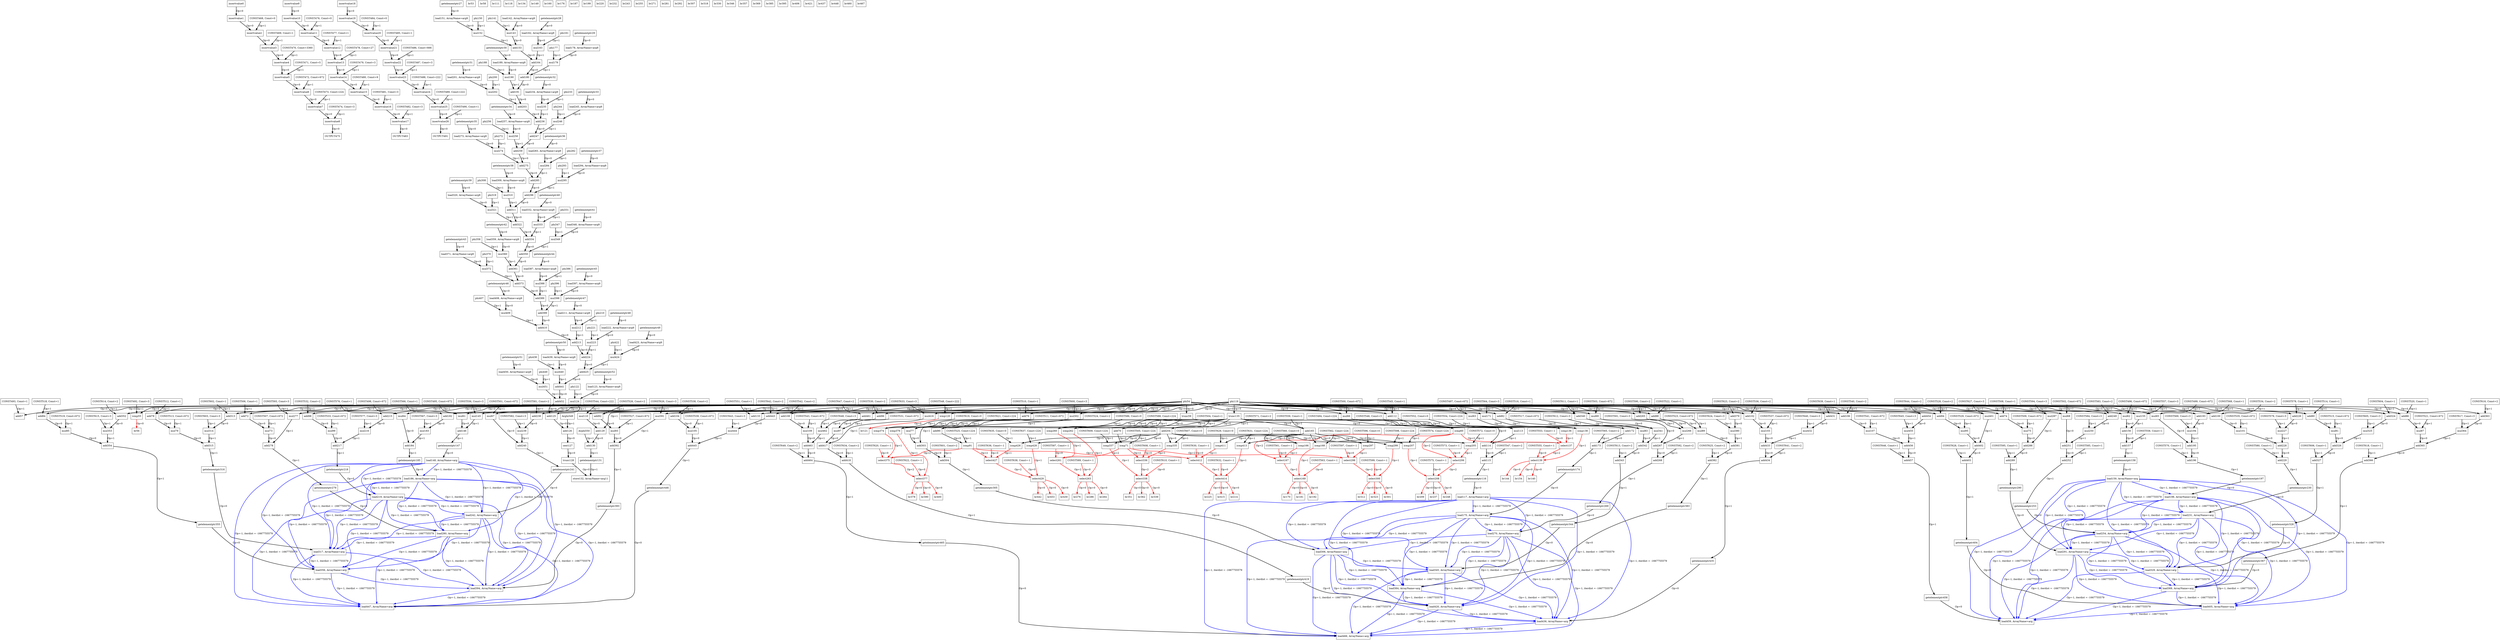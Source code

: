 Digraph G {
insertvalue0[label = "insertvalue0", shape = box, color = black];
insertvalue1[label = "insertvalue1", shape = box, color = black];
insertvalue2[label = "insertvalue2", shape = box, color = black];
insertvalue3[label = "insertvalue3", shape = box, color = black];
insertvalue4[label = "insertvalue4", shape = box, color = black];
insertvalue5[label = "insertvalue5", shape = box, color = black];
insertvalue6[label = "insertvalue6", shape = box, color = black];
insertvalue7[label = "insertvalue7", shape = box, color = black];
insertvalue8[label = "insertvalue8", shape = box, color = black];
insertvalue9[label = "insertvalue9", shape = box, color = black];
insertvalue10[label = "insertvalue10", shape = box, color = black];
insertvalue11[label = "insertvalue11", shape = box, color = black];
insertvalue12[label = "insertvalue12", shape = box, color = black];
insertvalue13[label = "insertvalue13", shape = box, color = black];
insertvalue14[label = "insertvalue14", shape = box, color = black];
insertvalue15[label = "insertvalue15", shape = box, color = black];
insertvalue16[label = "insertvalue16", shape = box, color = black];
insertvalue17[label = "insertvalue17", shape = box, color = black];
insertvalue18[label = "insertvalue18", shape = box, color = black];
insertvalue19[label = "insertvalue19", shape = box, color = black];
insertvalue20[label = "insertvalue20", shape = box, color = black];
insertvalue21[label = "insertvalue21", shape = box, color = black];
insertvalue22[label = "insertvalue22", shape = box, color = black];
insertvalue23[label = "insertvalue23", shape = box, color = black];
insertvalue24[label = "insertvalue24", shape = box, color = black];
insertvalue25[label = "insertvalue25", shape = box, color = black];
insertvalue26[label = "insertvalue26", shape = box, color = black];
getelementptr27[label = "getelementptr27", shape = box, color = black];
getelementptr28[label = "getelementptr28", shape = box, color = black];
getelementptr29[label = "getelementptr29", shape = box, color = black];
getelementptr30[label = "getelementptr30", shape = box, color = black];
getelementptr31[label = "getelementptr31", shape = box, color = black];
getelementptr32[label = "getelementptr32", shape = box, color = black];
getelementptr33[label = "getelementptr33", shape = box, color = black];
getelementptr34[label = "getelementptr34", shape = box, color = black];
getelementptr35[label = "getelementptr35", shape = box, color = black];
getelementptr36[label = "getelementptr36", shape = box, color = black];
getelementptr37[label = "getelementptr37", shape = box, color = black];
getelementptr38[label = "getelementptr38", shape = box, color = black];
getelementptr39[label = "getelementptr39", shape = box, color = black];
getelementptr40[label = "getelementptr40", shape = box, color = black];
getelementptr41[label = "getelementptr41", shape = box, color = black];
getelementptr42[label = "getelementptr42", shape = box, color = black];
getelementptr43[label = "getelementptr43", shape = box, color = black];
getelementptr44[label = "getelementptr44", shape = box, color = black];
getelementptr45[label = "getelementptr45", shape = box, color = black];
getelementptr46[label = "getelementptr46", shape = box, color = black];
getelementptr47[label = "getelementptr47", shape = box, color = black];
getelementptr48[label = "getelementptr48", shape = box, color = black];
getelementptr49[label = "getelementptr49", shape = box, color = black];
getelementptr50[label = "getelementptr50", shape = box, color = black];
getelementptr51[label = "getelementptr51", shape = box, color = black];
getelementptr52[label = "getelementptr52", shape = box, color = black];
br53[label = "br53", shape = box, color = black];
phi54[label = "phi54", shape = box, color = black];
icmp55[label = "icmp55", shape = box, color = black];
br56[label = "br56", shape = box, color = black];
add57[label = "add57", shape = box, color = black];
br58[label = "br58", shape = box, color = black];
trunc59[label = "trunc59", shape = box, color = black];
icmp60[label = "icmp60", shape = box, color = black];
mul61[label = "mul61", shape = box, color = black];
mul62[label = "mul62", shape = box, color = black];
mul63[label = "mul63", shape = box, color = black];
mul64[label = "mul64", shape = box, color = black];
mul65[label = "mul65", shape = box, color = black];
mul66[label = "mul66", shape = box, color = black];
mul67[label = "mul67", shape = box, color = black];
mul68[label = "mul68", shape = box, color = black];
mul69[label = "mul69", shape = box, color = black];
add70[label = "add70", shape = box, color = black];
icmp71[label = "icmp71", shape = box, color = black];
add72[label = "add72", shape = box, color = black];
mul73[label = "mul73", shape = box, color = black];
add74[label = "add74", shape = box, color = black];
mul75[label = "mul75", shape = box, color = black];
add76[label = "add76", shape = box, color = black];
mul77[label = "mul77", shape = box, color = black];
add78[label = "add78", shape = box, color = black];
mul79[label = "mul79", shape = box, color = black];
add80[label = "add80", shape = box, color = black];
mul81[label = "mul81", shape = box, color = black];
add82[label = "add82", shape = box, color = black];
mul83[label = "mul83", shape = box, color = black];
add84[label = "add84", shape = box, color = black];
mul85[label = "mul85", shape = box, color = black];
add86[label = "add86", shape = box, color = black];
mul87[label = "mul87", shape = box, color = black];
add88[label = "add88", shape = box, color = black];
mul89[label = "mul89", shape = box, color = black];
add90[label = "add90", shape = box, color = black];
icmp91[label = "icmp91", shape = box, color = black];
add92[label = "add92", shape = box, color = black];
mul93[label = "mul93", shape = box, color = black];
add94[label = "add94", shape = box, color = black];
mul95[label = "mul95", shape = box, color = black];
add96[label = "add96", shape = box, color = black];
mul97[label = "mul97", shape = box, color = black];
add98[label = "add98", shape = box, color = black];
mul99[label = "mul99", shape = box, color = black];
add100[label = "add100", shape = box, color = black];
mul101[label = "mul101", shape = box, color = black];
add102[label = "add102", shape = box, color = black];
mul103[label = "mul103", shape = box, color = black];
add104[label = "add104", shape = box, color = black];
mul105[label = "mul105", shape = box, color = black];
add106[label = "add106", shape = box, color = black];
mul107[label = "mul107", shape = box, color = black];
add108[label = "add108", shape = box, color = black];
mul109[label = "mul109", shape = box, color = black];
mul110[label = "mul110", shape = box, color = black];
br111[label = "br111", shape = box, color = black];
add112[label = "add112", shape = box, color = black];
mul113[label = "mul113", shape = box, color = black];
add114[label = "add114", shape = box, color = black];
add115[label = "add115", shape = box, color = black];
getelementptr116[label = "getelementptr116", shape = box, color = black];
load117[label = "load117, ArrayName=arg", shape = box, color = black];
br118[label = "br118", shape = box, color = black];
phi119[label = "phi119", shape = box, color = black];
icmp120[label = "icmp120", shape = box, color = black];
br121[label = "br121", shape = box, color = black];
phi122[label = "phi122", shape = box, color = black];
load123[label = "load123, ArrayName=arg9", shape = box, color = black];
mul124[label = "mul124", shape = box, color = black];
add125[label = "add125", shape = box, color = black];
add126[label = "add126", shape = box, color = black];
sext127[label = "sext127", shape = box, color = black];
trunc128[label = "trunc128", shape = box, color = black];
add129[label = "add129", shape = box, color = black];
add130[label = "add130", shape = box, color = black];
getelementptr131[label = "getelementptr131", shape = box, color = black];
store132[label = "store132, ArrayName=arg11", shape = box, color = black];
add133[label = "add133", shape = box, color = black];
br134[label = "br134", shape = box, color = black];
trunc135[label = "trunc135", shape = box, color = black];
icmp136[label = "icmp136", shape = box, color = black];
select137[label = "select137", shape = box, color = black];
icmp138[label = "icmp138", shape = box, color = black];
select139[label = "select139", shape = box, color = black];
br140[label = "br140", shape = box, color = black];
phi141[label = "phi141", shape = box, color = black];
load142[label = "load142, ArrayName=arg9", shape = box, color = black];
mul143[label = "mul143", shape = box, color = black];
br144[label = "br144", shape = box, color = black];
mul145[label = "mul145", shape = box, color = black];
add146[label = "add146", shape = box, color = black];
getelementptr147[label = "getelementptr147", shape = box, color = black];
load148[label = "load148, ArrayName=arg", shape = box, color = black];
br149[label = "br149", shape = box, color = black];
phi150[label = "phi150", shape = box, color = black];
load151[label = "load151, ArrayName=arg9", shape = box, color = black];
mul152[label = "mul152", shape = box, color = black];
add153[label = "add153", shape = box, color = black];
br154[label = "br154", shape = box, color = black];
mul155[label = "mul155", shape = box, color = black];
add156[label = "add156", shape = box, color = black];
add157[label = "add157", shape = box, color = black];
getelementptr158[label = "getelementptr158", shape = box, color = black];
load159[label = "load159, ArrayName=arg", shape = box, color = black];
br160[label = "br160", shape = box, color = black];
phi161[label = "phi161", shape = box, color = black];
load162[label = "load162, ArrayName=arg9", shape = box, color = black];
mul163[label = "mul163", shape = box, color = black];
add164[label = "add164", shape = box, color = black];
add165[label = "add165", shape = box, color = black];
icmp166[label = "icmp166", shape = box, color = black];
select167[label = "select167", shape = box, color = black];
icmp168[label = "icmp168", shape = box, color = black];
select169[label = "select169", shape = box, color = black];
br170[label = "br170", shape = box, color = black];
mul171[label = "mul171", shape = box, color = black];
add172[label = "add172", shape = box, color = black];
add173[label = "add173", shape = box, color = black];
getelementptr174[label = "getelementptr174", shape = box, color = black];
load175[label = "load175, ArrayName=arg", shape = box, color = black];
br176[label = "br176", shape = box, color = black];
phi177[label = "phi177", shape = box, color = black];
load178[label = "load178, ArrayName=arg9", shape = box, color = black];
mul179[label = "mul179", shape = box, color = black];
add180[label = "add180", shape = box, color = black];
br181[label = "br181", shape = box, color = black];
add182[label = "add182", shape = box, color = black];
mul183[label = "mul183", shape = box, color = black];
add184[label = "add184", shape = box, color = black];
getelementptr185[label = "getelementptr185", shape = box, color = black];
load186[label = "load186, ArrayName=arg", shape = box, color = black];
br187[label = "br187", shape = box, color = black];
phi188[label = "phi188", shape = box, color = black];
load189[label = "load189, ArrayName=arg9", shape = box, color = black];
mul190[label = "mul190", shape = box, color = black];
add191[label = "add191", shape = box, color = black];
br192[label = "br192", shape = box, color = black];
add193[label = "add193", shape = box, color = black];
mul194[label = "mul194", shape = box, color = black];
add195[label = "add195", shape = box, color = black];
add196[label = "add196", shape = box, color = black];
getelementptr197[label = "getelementptr197", shape = box, color = black];
load198[label = "load198, ArrayName=arg", shape = box, color = black];
br199[label = "br199", shape = box, color = black];
phi200[label = "phi200", shape = box, color = black];
load201[label = "load201, ArrayName=arg9", shape = box, color = black];
mul202[label = "mul202", shape = box, color = black];
add203[label = "add203", shape = box, color = black];
add204[label = "add204", shape = box, color = black];
icmp205[label = "icmp205", shape = box, color = black];
select206[label = "select206", shape = box, color = black];
icmp207[label = "icmp207", shape = box, color = black];
select208[label = "select208", shape = box, color = black];
br209[label = "br209", shape = box, color = black];
phi210[label = "phi210", shape = box, color = black];
load211[label = "load211, ArrayName=arg9", shape = box, color = black];
mul212[label = "mul212", shape = box, color = black];
add213[label = "add213", shape = box, color = black];
br214[label = "br214", shape = box, color = black];
add215[label = "add215", shape = box, color = black];
mul216[label = "mul216", shape = box, color = black];
add217[label = "add217", shape = box, color = black];
getelementptr218[label = "getelementptr218", shape = box, color = black];
load219[label = "load219, ArrayName=arg", shape = box, color = black];
br220[label = "br220", shape = box, color = black];
phi221[label = "phi221", shape = box, color = black];
load222[label = "load222, ArrayName=arg9", shape = box, color = black];
mul223[label = "mul223", shape = box, color = black];
add224[label = "add224", shape = box, color = black];
br225[label = "br225", shape = box, color = black];
add226[label = "add226", shape = box, color = black];
mul227[label = "mul227", shape = box, color = black];
add228[label = "add228", shape = box, color = black];
add229[label = "add229", shape = box, color = black];
getelementptr230[label = "getelementptr230", shape = box, color = black];
load231[label = "load231, ArrayName=arg", shape = box, color = black];
br232[label = "br232", shape = box, color = black];
phi233[label = "phi233", shape = box, color = black];
load234[label = "load234, ArrayName=arg9", shape = box, color = black];
mul235[label = "mul235", shape = box, color = black];
add236[label = "add236", shape = box, color = black];
br237[label = "br237", shape = box, color = black];
add238[label = "add238", shape = box, color = black];
mul239[label = "mul239", shape = box, color = black];
add240[label = "add240", shape = box, color = black];
getelementptr241[label = "getelementptr241", shape = box, color = black];
load242[label = "load242, ArrayName=arg", shape = box, color = black];
br243[label = "br243", shape = box, color = black];
phi244[label = "phi244", shape = box, color = black];
load245[label = "load245, ArrayName=arg9", shape = box, color = black];
mul246[label = "mul246", shape = box, color = black];
add247[label = "add247", shape = box, color = black];
br248[label = "br248", shape = box, color = black];
add249[label = "add249", shape = box, color = black];
mul250[label = "mul250", shape = box, color = black];
add251[label = "add251", shape = box, color = black];
add252[label = "add252", shape = box, color = black];
getelementptr253[label = "getelementptr253", shape = box, color = black];
load254[label = "load254, ArrayName=arg", shape = box, color = black];
br255[label = "br255", shape = box, color = black];
phi256[label = "phi256", shape = box, color = black];
load257[label = "load257, ArrayName=arg9", shape = box, color = black];
mul258[label = "mul258", shape = box, color = black];
add259[label = "add259", shape = box, color = black];
icmp260[label = "icmp260", shape = box, color = black];
select261[label = "select261", shape = box, color = black];
icmp262[label = "icmp262", shape = box, color = black];
select263[label = "select263", shape = box, color = black];
br264[label = "br264", shape = box, color = black];
add265[label = "add265", shape = box, color = black];
mul266[label = "mul266", shape = box, color = black];
add267[label = "add267", shape = box, color = black];
add268[label = "add268", shape = box, color = black];
getelementptr269[label = "getelementptr269", shape = box, color = black];
load270[label = "load270, ArrayName=arg", shape = box, color = black];
br271[label = "br271", shape = box, color = black];
phi272[label = "phi272", shape = box, color = black];
load273[label = "load273, ArrayName=arg9", shape = box, color = black];
mul274[label = "mul274", shape = box, color = black];
add275[label = "add275", shape = box, color = black];
br276[label = "br276", shape = box, color = black];
mul277[label = "mul277", shape = box, color = black];
add278[label = "add278", shape = box, color = black];
getelementptr279[label = "getelementptr279", shape = box, color = black];
load280[label = "load280, ArrayName=arg", shape = box, color = black];
br281[label = "br281", shape = box, color = black];
phi282[label = "phi282", shape = box, color = black];
load283[label = "load283, ArrayName=arg9", shape = box, color = black];
mul284[label = "mul284", shape = box, color = black];
add285[label = "add285", shape = box, color = black];
br286[label = "br286", shape = box, color = black];
mul287[label = "mul287", shape = box, color = black];
add288[label = "add288", shape = box, color = black];
add289[label = "add289", shape = box, color = black];
getelementptr290[label = "getelementptr290", shape = box, color = black];
load291[label = "load291, ArrayName=arg", shape = box, color = black];
br292[label = "br292", shape = box, color = black];
phi293[label = "phi293", shape = box, color = black];
load294[label = "load294, ArrayName=arg9", shape = box, color = black];
mul295[label = "mul295", shape = box, color = black];
add296[label = "add296", shape = box, color = black];
icmp297[label = "icmp297", shape = box, color = black];
select298[label = "select298", shape = box, color = black];
icmp299[label = "icmp299", shape = box, color = black];
select300[label = "select300", shape = box, color = black];
br301[label = "br301", shape = box, color = black];
mul302[label = "mul302", shape = box, color = black];
add303[label = "add303", shape = box, color = black];
add304[label = "add304", shape = box, color = black];
getelementptr305[label = "getelementptr305", shape = box, color = black];
load306[label = "load306, ArrayName=arg", shape = box, color = black];
br307[label = "br307", shape = box, color = black];
phi308[label = "phi308", shape = box, color = black];
load309[label = "load309, ArrayName=arg9", shape = box, color = black];
mul310[label = "mul310", shape = box, color = black];
add311[label = "add311", shape = box, color = black];
br312[label = "br312", shape = box, color = black];
add313[label = "add313", shape = box, color = black];
mul314[label = "mul314", shape = box, color = black];
add315[label = "add315", shape = box, color = black];
getelementptr316[label = "getelementptr316", shape = box, color = black];
load317[label = "load317, ArrayName=arg", shape = box, color = black];
br318[label = "br318", shape = box, color = black];
phi319[label = "phi319", shape = box, color = black];
load320[label = "load320, ArrayName=arg9", shape = box, color = black];
mul321[label = "mul321", shape = box, color = black];
add322[label = "add322", shape = box, color = black];
br323[label = "br323", shape = box, color = black];
add324[label = "add324", shape = box, color = black];
mul325[label = "mul325", shape = box, color = black];
add326[label = "add326", shape = box, color = black];
add327[label = "add327", shape = box, color = black];
getelementptr328[label = "getelementptr328", shape = box, color = black];
load329[label = "load329, ArrayName=arg", shape = box, color = black];
br330[label = "br330", shape = box, color = black];
phi331[label = "phi331", shape = box, color = black];
load332[label = "load332, ArrayName=arg9", shape = box, color = black];
mul333[label = "mul333", shape = box, color = black];
add334[label = "add334", shape = box, color = black];
icmp335[label = "icmp335", shape = box, color = black];
select336[label = "select336", shape = box, color = black];
icmp337[label = "icmp337", shape = box, color = black];
select338[label = "select338", shape = box, color = black];
br339[label = "br339", shape = box, color = black];
add340[label = "add340", shape = box, color = black];
mul341[label = "mul341", shape = box, color = black];
add342[label = "add342", shape = box, color = black];
add343[label = "add343", shape = box, color = black];
getelementptr344[label = "getelementptr344", shape = box, color = black];
load345[label = "load345, ArrayName=arg", shape = box, color = black];
br346[label = "br346", shape = box, color = black];
phi347[label = "phi347", shape = box, color = black];
load348[label = "load348, ArrayName=arg9", shape = box, color = black];
mul349[label = "mul349", shape = box, color = black];
add350[label = "add350", shape = box, color = black];
br351[label = "br351", shape = box, color = black];
add352[label = "add352", shape = box, color = black];
mul353[label = "mul353", shape = box, color = black];
add354[label = "add354", shape = box, color = black];
getelementptr355[label = "getelementptr355", shape = box, color = black];
load356[label = "load356, ArrayName=arg", shape = box, color = black];
br357[label = "br357", shape = box, color = black];
phi358[label = "phi358", shape = box, color = black];
load359[label = "load359, ArrayName=arg9", shape = box, color = black];
mul360[label = "mul360", shape = box, color = black];
add361[label = "add361", shape = box, color = black];
br362[label = "br362", shape = box, color = black];
add363[label = "add363", shape = box, color = black];
mul364[label = "mul364", shape = box, color = black];
add365[label = "add365", shape = box, color = black];
add366[label = "add366", shape = box, color = black];
getelementptr367[label = "getelementptr367", shape = box, color = black];
load368[label = "load368, ArrayName=arg", shape = box, color = black];
br369[label = "br369", shape = box, color = black];
phi370[label = "phi370", shape = box, color = black];
load371[label = "load371, ArrayName=arg9", shape = box, color = black];
mul372[label = "mul372", shape = box, color = black];
add373[label = "add373", shape = box, color = black];
icmp374[label = "icmp374", shape = box, color = black];
select375[label = "select375", shape = box, color = black];
icmp376[label = "icmp376", shape = box, color = black];
select377[label = "select377", shape = box, color = black];
br378[label = "br378", shape = box, color = black];
add379[label = "add379", shape = box, color = black];
mul380[label = "mul380", shape = box, color = black];
add381[label = "add381", shape = box, color = black];
add382[label = "add382", shape = box, color = black];
getelementptr383[label = "getelementptr383", shape = box, color = black];
load384[label = "load384, ArrayName=arg", shape = box, color = black];
br385[label = "br385", shape = box, color = black];
phi386[label = "phi386", shape = box, color = black];
load387[label = "load387, ArrayName=arg9", shape = box, color = black];
mul388[label = "mul388", shape = box, color = black];
add389[label = "add389", shape = box, color = black];
br390[label = "br390", shape = box, color = black];
mul391[label = "mul391", shape = box, color = black];
add392[label = "add392", shape = box, color = black];
getelementptr393[label = "getelementptr393", shape = box, color = black];
load394[label = "load394, ArrayName=arg", shape = box, color = black];
br395[label = "br395", shape = box, color = black];
phi396[label = "phi396", shape = box, color = black];
load397[label = "load397, ArrayName=arg9", shape = box, color = black];
mul398[label = "mul398", shape = box, color = black];
add399[label = "add399", shape = box, color = black];
br400[label = "br400", shape = box, color = black];
mul401[label = "mul401", shape = box, color = black];
add402[label = "add402", shape = box, color = black];
add403[label = "add403", shape = box, color = black];
getelementptr404[label = "getelementptr404", shape = box, color = black];
load405[label = "load405, ArrayName=arg", shape = box, color = black];
br406[label = "br406", shape = box, color = black];
phi407[label = "phi407", shape = box, color = black];
load408[label = "load408, ArrayName=arg9", shape = box, color = black];
mul409[label = "mul409", shape = box, color = black];
add410[label = "add410", shape = box, color = black];
icmp411[label = "icmp411", shape = box, color = black];
select412[label = "select412", shape = box, color = black];
icmp413[label = "icmp413", shape = box, color = black];
select414[label = "select414", shape = box, color = black];
br415[label = "br415", shape = box, color = black];
mul416[label = "mul416", shape = box, color = black];
add417[label = "add417", shape = box, color = black];
add418[label = "add418", shape = box, color = black];
getelementptr419[label = "getelementptr419", shape = box, color = black];
load420[label = "load420, ArrayName=arg", shape = box, color = black];
br421[label = "br421", shape = box, color = black];
phi422[label = "phi422", shape = box, color = black];
load423[label = "load423, ArrayName=arg9", shape = box, color = black];
mul424[label = "mul424", shape = box, color = black];
add425[label = "add425", shape = box, color = black];
icmp426[label = "icmp426", shape = box, color = black];
select427[label = "select427", shape = box, color = black];
icmp428[label = "icmp428", shape = box, color = black];
select429[label = "select429", shape = box, color = black];
br430[label = "br430", shape = box, color = black];
add431[label = "add431", shape = box, color = black];
mul432[label = "mul432", shape = box, color = black];
add433[label = "add433", shape = box, color = black];
add434[label = "add434", shape = box, color = black];
getelementptr435[label = "getelementptr435", shape = box, color = black];
load436[label = "load436, ArrayName=arg", shape = box, color = black];
br437[label = "br437", shape = box, color = black];
phi438[label = "phi438", shape = box, color = black];
load439[label = "load439, ArrayName=arg9", shape = box, color = black];
mul440[label = "mul440", shape = box, color = black];
add441[label = "add441", shape = box, color = black];
br442[label = "br442", shape = box, color = black];
add443[label = "add443", shape = box, color = black];
mul444[label = "mul444", shape = box, color = black];
add445[label = "add445", shape = box, color = black];
getelementptr446[label = "getelementptr446", shape = box, color = black];
load447[label = "load447, ArrayName=arg", shape = box, color = black];
br448[label = "br448", shape = box, color = black];
phi449[label = "phi449", shape = box, color = black];
load450[label = "load450, ArrayName=arg9", shape = box, color = black];
mul451[label = "mul451", shape = box, color = black];
add452[label = "add452", shape = box, color = black];
br453[label = "br453", shape = box, color = black];
add454[label = "add454", shape = box, color = black];
mul455[label = "mul455", shape = box, color = black];
add456[label = "add456", shape = box, color = black];
add457[label = "add457", shape = box, color = black];
getelementptr458[label = "getelementptr458", shape = box, color = black];
load459[label = "load459, ArrayName=arg", shape = box, color = black];
br460[label = "br460", shape = box, color = black];
add461[label = "add461", shape = box, color = black];
mul462[label = "mul462", shape = box, color = black];
add463[label = "add463", shape = box, color = black];
add464[label = "add464", shape = box, color = black];
getelementptr465[label = "getelementptr465", shape = box, color = black];
load466[label = "load466, ArrayName=arg", shape = box, color = black];
br467[label = "br467", shape = box, color = black];
CONST468[label = "CONST468, Const=0", shape = box, color = black];
CONST469[label = "CONST469, Const=1", shape = box, color = black];
CONST470[label = "CONST470, Const=3360", shape = box, color = black];
CONST471[label = "CONST471, Const=5", shape = box, color = black];
CONST472[label = "CONST472, Const=672", shape = box, color = black];
CONST473[label = "CONST473, Const=224", shape = box, color = black];
CONST474[label = "CONST474, Const=3", shape = box, color = black];
OUTPUT475[label = "OUTPUT475", shape = box, color = black];
CONST476[label = "CONST476, Const=0", shape = box, color = black];
CONST477[label = "CONST477, Const=1", shape = box, color = black];
CONST478[label = "CONST478, Const=27", shape = box, color = black];
CONST479[label = "CONST479, Const=3", shape = box, color = black];
CONST480[label = "CONST480, Const=9", shape = box, color = black];
CONST481[label = "CONST481, Const=3", shape = box, color = black];
CONST482[label = "CONST482, Const=3", shape = box, color = black];
OUTPUT483[label = "OUTPUT483", shape = box, color = black];
CONST484[label = "CONST484, Const=0", shape = box, color = black];
CONST485[label = "CONST485, Const=1", shape = box, color = black];
CONST486[label = "CONST486, Const=666", shape = box, color = black];
CONST487[label = "CONST487, Const=3", shape = box, color = black];
CONST488[label = "CONST488, Const=222", shape = box, color = black];
CONST489[label = "CONST489, Const=222", shape = box, color = black];
CONST490[label = "CONST490, Const=1", shape = box, color = black];
OUTPUT491[label = "OUTPUT491", shape = box, color = black];
CONST492[label = "CONST492, Const=3", shape = box, color = black];
CONST493[label = "CONST493, Const=1", shape = box, color = black];
CONST494[label = "CONST494, Const=224", shape = box, color = black];
CONST495[label = "CONST495, Const=672", shape = box, color = black];
CONST496[label = "CONST496, Const=672", shape = box, color = black];
CONST497[label = "CONST497, Const=672", shape = box, color = black];
CONST498[label = "CONST498, Const=672", shape = box, color = black];
CONST499[label = "CONST499, Const=672", shape = box, color = black];
CONST500[label = "CONST500, Const=672", shape = box, color = black];
CONST501[label = "CONST501, Const=672", shape = box, color = black];
CONST502[label = "CONST502, Const=672", shape = box, color = black];
CONST503[label = "CONST503, Const=672", shape = box, color = black];
CONST504[label = "CONST504, Const=1", shape = box, color = black];
CONST505[label = "CONST505, Const=224", shape = box, color = black];
CONST506[label = "CONST506, Const=1", shape = box, color = black];
CONST507[label = "CONST507, Const=672", shape = box, color = black];
CONST508[label = "CONST508, Const=1", shape = box, color = black];
CONST509[label = "CONST509, Const=672", shape = box, color = black];
CONST510[label = "CONST510, Const=1", shape = box, color = black];
CONST511[label = "CONST511, Const=672", shape = box, color = black];
CONST512[label = "CONST512, Const=1", shape = box, color = black];
CONST513[label = "CONST513, Const=672", shape = box, color = black];
CONST514[label = "CONST514, Const=1", shape = box, color = black];
CONST515[label = "CONST515, Const=672", shape = box, color = black];
CONST516[label = "CONST516, Const=1", shape = box, color = black];
CONST517[label = "CONST517, Const=672", shape = box, color = black];
CONST518[label = "CONST518, Const=1", shape = box, color = black];
CONST519[label = "CONST519, Const=672", shape = box, color = black];
CONST520[label = "CONST520, Const=1", shape = box, color = black];
CONST521[label = "CONST521, Const=672", shape = box, color = black];
CONST522[label = "CONST522, Const=1", shape = box, color = black];
CONST523[label = "CONST523, Const=672", shape = box, color = black];
CONST524[label = "CONST524, Const=2", shape = box, color = black];
CONST525[label = "CONST525, Const=224", shape = box, color = black];
CONST526[label = "CONST526, Const=2", shape = box, color = black];
CONST527[label = "CONST527, Const=672", shape = box, color = black];
CONST528[label = "CONST528, Const=2", shape = box, color = black];
CONST529[label = "CONST529, Const=672", shape = box, color = black];
CONST530[label = "CONST530, Const=2", shape = box, color = black];
CONST531[label = "CONST531, Const=672", shape = box, color = black];
CONST532[label = "CONST532, Const=2", shape = box, color = black];
CONST533[label = "CONST533, Const=672", shape = box, color = black];
CONST534[label = "CONST534, Const=2", shape = box, color = black];
CONST535[label = "CONST535, Const=672", shape = box, color = black];
CONST536[label = "CONST536, Const=2", shape = box, color = black];
CONST537[label = "CONST537, Const=672", shape = box, color = black];
CONST538[label = "CONST538, Const=2", shape = box, color = black];
CONST539[label = "CONST539, Const=672", shape = box, color = black];
CONST540[label = "CONST540, Const=2", shape = box, color = black];
CONST541[label = "CONST541, Const=672", shape = box, color = black];
CONST542[label = "CONST542, Const=2", shape = box, color = black];
CONST543[label = "CONST543, Const=672", shape = box, color = black];
CONST544[label = "CONST544, Const=222", shape = box, color = black];
CONST545[label = "CONST545, Const=1", shape = box, color = black];
CONST546[label = "CONST546, Const=3", shape = box, color = black];
CONST547[label = "CONST547, Const=2", shape = box, color = black];
CONST548[label = "CONST548, Const=222", shape = box, color = black];
ArgIn549[label = "ArgIn549", shape = box, color = black];
ArgIn550[label = "ArgIn550", shape = box, color = black];
CONST551[label = "CONST551, Const=1", shape = box, color = black];
CONST552[label = "CONST552, Const=0", shape = box, color = black];
CONST553[label = "CONST553, Const=-1", shape = box, color = black];
CONST554[label = "CONST554, Const=224", shape = box, color = black];
CONST555[label = "CONST555, Const=-1", shape = box, color = black];
CONST556[label = "CONST556, Const=3", shape = box, color = black];
CONST557[label = "CONST557, Const=3", shape = box, color = black];
CONST558[label = "CONST558, Const=1", shape = box, color = black];
CONST559[label = "CONST559, Const=1", shape = box, color = black];
CONST560[label = "CONST560, Const=0", shape = box, color = black];
CONST561[label = "CONST561, Const=-1", shape = box, color = black];
CONST562[label = "CONST562, Const=224", shape = box, color = black];
CONST563[label = "CONST563, Const=-1", shape = box, color = black];
CONST564[label = "CONST564, Const=3", shape = box, color = black];
CONST565[label = "CONST565, Const=2", shape = box, color = black];
CONST566[label = "CONST566, Const=1", shape = box, color = black];
CONST567[label = "CONST567, Const=3", shape = box, color = black];
CONST568[label = "CONST568, Const=1", shape = box, color = black];
CONST569[label = "CONST569, Const=3", shape = box, color = black];
CONST570[label = "CONST570, Const=1", shape = box, color = black];
CONST571[label = "CONST571, Const=2", shape = box, color = black];
CONST572[label = "CONST572, Const=0", shape = box, color = black];
CONST573[label = "CONST573, Const=-1", shape = box, color = black];
CONST574[label = "CONST574, Const=224", shape = box, color = black];
CONST575[label = "CONST575, Const=-1", shape = box, color = black];
CONST576[label = "CONST576, Const=1", shape = box, color = black];
CONST577[label = "CONST577, Const=3", shape = box, color = black];
CONST578[label = "CONST578, Const=1", shape = box, color = black];
CONST579[label = "CONST579, Const=3", shape = box, color = black];
CONST580[label = "CONST580, Const=1", shape = box, color = black];
CONST581[label = "CONST581, Const=2", shape = box, color = black];
CONST582[label = "CONST582, Const=3", shape = box, color = black];
CONST583[label = "CONST583, Const=2", shape = box, color = black];
CONST584[label = "CONST584, Const=3", shape = box, color = black];
CONST585[label = "CONST585, Const=1", shape = box, color = black];
CONST586[label = "CONST586, Const=0", shape = box, color = black];
CONST587[label = "CONST587, Const=-1", shape = box, color = black];
CONST588[label = "CONST588, Const=224", shape = box, color = black];
CONST589[label = "CONST589, Const=-1", shape = box, color = black];
CONST590[label = "CONST590, Const=2", shape = box, color = black];
CONST591[label = "CONST591, Const=3", shape = box, color = black];
CONST592[label = "CONST592, Const=2", shape = box, color = black];
CONST593[label = "CONST593, Const=3", shape = box, color = black];
CONST594[label = "CONST594, Const=3", shape = box, color = black];
CONST595[label = "CONST595, Const=1", shape = box, color = black];
CONST596[label = "CONST596, Const=0", shape = box, color = black];
CONST597[label = "CONST597, Const=-1", shape = box, color = black];
CONST598[label = "CONST598, Const=224", shape = box, color = black];
CONST599[label = "CONST599, Const=-1", shape = box, color = black];
CONST600[label = "CONST600, Const=3", shape = box, color = black];
CONST601[label = "CONST601, Const=2", shape = box, color = black];
CONST602[label = "CONST602, Const=1", shape = box, color = black];
CONST603[label = "CONST603, Const=3", shape = box, color = black];
CONST604[label = "CONST604, Const=1", shape = box, color = black];
CONST605[label = "CONST605, Const=3", shape = box, color = black];
CONST606[label = "CONST606, Const=1", shape = box, color = black];
CONST607[label = "CONST607, Const=0", shape = box, color = black];
CONST608[label = "CONST608, Const=-1", shape = box, color = black];
CONST609[label = "CONST609, Const=224", shape = box, color = black];
CONST610[label = "CONST610, Const=-1", shape = box, color = black];
CONST611[label = "CONST611, Const=1", shape = box, color = black];
CONST612[label = "CONST612, Const=3", shape = box, color = black];
CONST613[label = "CONST613, Const=2", shape = box, color = black];
CONST614[label = "CONST614, Const=2", shape = box, color = black];
CONST615[label = "CONST615, Const=3", shape = box, color = black];
CONST616[label = "CONST616, Const=2", shape = box, color = black];
CONST617[label = "CONST617, Const=3", shape = box, color = black];
CONST618[label = "CONST618, Const=1", shape = box, color = black];
CONST619[label = "CONST619, Const=0", shape = box, color = black];
CONST620[label = "CONST620, Const=-1", shape = box, color = black];
CONST621[label = "CONST621, Const=224", shape = box, color = black];
CONST622[label = "CONST622, Const=-1", shape = box, color = black];
CONST623[label = "CONST623, Const=2", shape = box, color = black];
CONST624[label = "CONST624, Const=3", shape = box, color = black];
CONST625[label = "CONST625, Const=2", shape = box, color = black];
CONST626[label = "CONST626, Const=3", shape = box, color = black];
CONST627[label = "CONST627, Const=3", shape = box, color = black];
CONST628[label = "CONST628, Const=1", shape = box, color = black];
CONST629[label = "CONST629, Const=0", shape = box, color = black];
CONST630[label = "CONST630, Const=-1", shape = box, color = black];
CONST631[label = "CONST631, Const=224", shape = box, color = black];
CONST632[label = "CONST632, Const=-1", shape = box, color = black];
CONST633[label = "CONST633, Const=3", shape = box, color = black];
CONST634[label = "CONST634, Const=2", shape = box, color = black];
CONST635[label = "CONST635, Const=0", shape = box, color = black];
CONST636[label = "CONST636, Const=-1", shape = box, color = black];
CONST637[label = "CONST637, Const=224", shape = box, color = black];
CONST638[label = "CONST638, Const=-1", shape = box, color = black];
CONST639[label = "CONST639, Const=1", shape = box, color = black];
CONST640[label = "CONST640, Const=3", shape = box, color = black];
CONST641[label = "CONST641, Const=2", shape = box, color = black];
CONST642[label = "CONST642, Const=2", shape = box, color = black];
CONST643[label = "CONST643, Const=3", shape = box, color = black];
CONST644[label = "CONST644, Const=2", shape = box, color = black];
CONST645[label = "CONST645, Const=3", shape = box, color = black];
CONST646[label = "CONST646, Const=1", shape = box, color = black];
CONST647[label = "CONST647, Const=2", shape = box, color = black];
CONST648[label = "CONST648, Const=3", shape = box, color = black];
CONST649[label = "CONST649, Const=2", shape = box, color = black];
insertvalue0 -> insertvalue1[color = black, style = bold, label = "Op=0"];
insertvalue1 -> insertvalue2[color = black, style = bold, label = "Op=0"];
CONST468 -> insertvalue2[color = black, style = bold, label = "Op=1"];
insertvalue2 -> insertvalue3[color = black, style = bold, label = "Op=0"];
CONST469 -> insertvalue3[color = black, style = bold, label = "Op=1"];
insertvalue3 -> insertvalue4[color = black, style = bold, label = "Op=0"];
CONST470 -> insertvalue4[color = black, style = bold, label = "Op=1"];
insertvalue4 -> insertvalue5[color = black, style = bold, label = "Op=0"];
CONST471 -> insertvalue5[color = black, style = bold, label = "Op=1"];
insertvalue5 -> insertvalue6[color = black, style = bold, label = "Op=0"];
CONST472 -> insertvalue6[color = black, style = bold, label = "Op=1"];
insertvalue6 -> insertvalue7[color = black, style = bold, label = "Op=0"];
CONST473 -> insertvalue7[color = black, style = bold, label = "Op=1"];
insertvalue7 -> insertvalue8[color = black, style = bold, label = "Op=0"];
CONST474 -> insertvalue8[color = black, style = bold, label = "Op=1"];
insertvalue8 -> OUTPUT475[color = black, style = bold, label = "Op=0"];
insertvalue9 -> insertvalue10[color = black, style = bold, label = "Op=0"];
insertvalue10 -> insertvalue11[color = black, style = bold, label = "Op=0"];
CONST476 -> insertvalue11[color = black, style = bold, label = "Op=1"];
insertvalue11 -> insertvalue12[color = black, style = bold, label = "Op=0"];
CONST477 -> insertvalue12[color = black, style = bold, label = "Op=1"];
insertvalue12 -> insertvalue13[color = black, style = bold, label = "Op=0"];
CONST478 -> insertvalue13[color = black, style = bold, label = "Op=1"];
insertvalue13 -> insertvalue14[color = black, style = bold, label = "Op=0"];
CONST479 -> insertvalue14[color = black, style = bold, label = "Op=1"];
insertvalue14 -> insertvalue15[color = black, style = bold, label = "Op=0"];
CONST480 -> insertvalue15[color = black, style = bold, label = "Op=1"];
insertvalue15 -> insertvalue16[color = black, style = bold, label = "Op=0"];
CONST481 -> insertvalue16[color = black, style = bold, label = "Op=1"];
insertvalue16 -> insertvalue17[color = black, style = bold, label = "Op=0"];
CONST482 -> insertvalue17[color = black, style = bold, label = "Op=1"];
insertvalue17 -> OUTPUT483[color = black, style = bold, label = "Op=0"];
insertvalue18 -> insertvalue19[color = black, style = bold, label = "Op=0"];
insertvalue19 -> insertvalue20[color = black, style = bold, label = "Op=0"];
CONST484 -> insertvalue20[color = black, style = bold, label = "Op=1"];
insertvalue20 -> insertvalue21[color = black, style = bold, label = "Op=0"];
CONST485 -> insertvalue21[color = black, style = bold, label = "Op=1"];
insertvalue21 -> insertvalue22[color = black, style = bold, label = "Op=0"];
CONST486 -> insertvalue22[color = black, style = bold, label = "Op=1"];
insertvalue22 -> insertvalue23[color = black, style = bold, label = "Op=0"];
CONST487 -> insertvalue23[color = black, style = bold, label = "Op=1"];
insertvalue23 -> insertvalue24[color = black, style = bold, label = "Op=0"];
CONST488 -> insertvalue24[color = black, style = bold, label = "Op=1"];
insertvalue24 -> insertvalue25[color = black, style = bold, label = "Op=0"];
CONST489 -> insertvalue25[color = black, style = bold, label = "Op=1"];
insertvalue25 -> insertvalue26[color = black, style = bold, label = "Op=0"];
CONST490 -> insertvalue26[color = black, style = bold, label = "Op=1"];
insertvalue26 -> OUTPUT491[color = black, style = bold, label = "Op=0"];
getelementptr27 -> load151[color = black, style = bold, label = "Op=0"];
getelementptr28 -> load162[color = black, style = bold, label = "Op=0"];
getelementptr29 -> load178[color = black, style = bold, label = "Op=0"];
getelementptr30 -> load189[color = black, style = bold, label = "Op=0"];
getelementptr31 -> load201[color = black, style = bold, label = "Op=0"];
getelementptr32 -> load234[color = black, style = bold, label = "Op=0"];
getelementptr33 -> load245[color = black, style = bold, label = "Op=0"];
getelementptr34 -> load257[color = black, style = bold, label = "Op=0"];
getelementptr35 -> load273[color = black, style = bold, label = "Op=0"];
getelementptr36 -> load283[color = black, style = bold, label = "Op=0"];
getelementptr37 -> load294[color = black, style = bold, label = "Op=0"];
getelementptr38 -> load309[color = black, style = bold, label = "Op=0"];
getelementptr39 -> load320[color = black, style = bold, label = "Op=0"];
getelementptr40 -> load332[color = black, style = bold, label = "Op=0"];
getelementptr41 -> load348[color = black, style = bold, label = "Op=0"];
getelementptr42 -> load359[color = black, style = bold, label = "Op=0"];
getelementptr43 -> load371[color = black, style = bold, label = "Op=0"];
getelementptr44 -> load387[color = black, style = bold, label = "Op=0"];
getelementptr45 -> load397[color = black, style = bold, label = "Op=0"];
getelementptr46 -> load408[color = black, style = bold, label = "Op=0"];
getelementptr47 -> load211[color = black, style = bold, label = "Op=0"];
getelementptr48 -> load222[color = black, style = bold, label = "Op=0"];
getelementptr49 -> load423[color = black, style = bold, label = "Op=0"];
getelementptr50 -> load439[color = black, style = bold, label = "Op=0"];
getelementptr51 -> load450[color = black, style = bold, label = "Op=0"];
getelementptr52 -> load123[color = black, style = bold, label = "Op=0"];
phi54 -> add57[color = black, style = bold, label = "Op=0"];
phi54 -> mul110[color = black, style = bold, label = "Op=0"];
phi54 -> add108[color = black, style = bold, label = "Op=0"];
phi54 -> add106[color = black, style = bold, label = "Op=0"];
phi54 -> add104[color = black, style = bold, label = "Op=0"];
phi54 -> add102[color = black, style = bold, label = "Op=0"];
phi54 -> add100[color = black, style = bold, label = "Op=0"];
phi54 -> add98[color = black, style = bold, label = "Op=0"];
phi54 -> add96[color = black, style = bold, label = "Op=0"];
phi54 -> add94[color = black, style = bold, label = "Op=0"];
phi54 -> add92[color = black, style = bold, label = "Op=0"];
phi54 -> add88[color = black, style = bold, label = "Op=0"];
phi54 -> add86[color = black, style = bold, label = "Op=0"];
phi54 -> add84[color = black, style = bold, label = "Op=0"];
phi54 -> add82[color = black, style = bold, label = "Op=0"];
phi54 -> add80[color = black, style = bold, label = "Op=0"];
phi54 -> add78[color = black, style = bold, label = "Op=0"];
phi54 -> add76[color = black, style = bold, label = "Op=0"];
phi54 -> add74[color = black, style = bold, label = "Op=0"];
phi54 -> add72[color = black, style = bold, label = "Op=0"];
phi54 -> mul69[color = black, style = bold, label = "Op=0"];
phi54 -> mul68[color = black, style = bold, label = "Op=0"];
phi54 -> mul67[color = black, style = bold, label = "Op=0"];
phi54 -> mul66[color = black, style = bold, label = "Op=0"];
phi54 -> mul65[color = black, style = bold, label = "Op=0"];
phi54 -> mul64[color = black, style = bold, label = "Op=0"];
phi54 -> mul63[color = black, style = bold, label = "Op=0"];
phi54 -> mul62[color = black, style = bold, label = "Op=0"];
phi54 -> mul61[color = black, style = bold, label = "Op=0"];
phi54 -> trunc59[color = black, style = bold, label = "Op=0"];
phi54 -> icmp55[color = black, style = bold, label = "Op=0"];
CONST492 -> icmp55[color = black, style = bold, label = "Op=1"];
icmp55 -> br56[color = red, style = bold, label = "Op=0"];
CONST493 -> add57[color = black, style = bold, label = "Op=1"];
trunc59 -> add90[color = black, style = bold, label = "Op=0"];
trunc59 -> add70[color = black, style = bold, label = "Op=0"];
trunc59 -> icmp60[color = black, style = bold, label = "Op=0"];
CONST494 -> icmp60[color = black, style = bold, label = "Op=1"];
icmp60 -> select206[color = red, style = bold, label = "Op=2"];
icmp60 -> select167[color = red, style = bold, label = "Op=2"];
icmp60 -> select137[color = red, style = bold, label = "Op=2"];
CONST495 -> mul61[color = black, style = bold, label = "Op=1"];
mul61 -> add146[color = black, style = bold, label = "Op=0"];
CONST496 -> mul62[color = black, style = bold, label = "Op=1"];
mul62 -> add156[color = black, style = bold, label = "Op=0"];
CONST497 -> mul63[color = black, style = bold, label = "Op=1"];
mul63 -> add172[color = black, style = bold, label = "Op=0"];
CONST498 -> mul64[color = black, style = bold, label = "Op=1"];
mul64 -> add184[color = black, style = bold, label = "Op=0"];
CONST499 -> mul65[color = black, style = bold, label = "Op=1"];
mul65 -> add195[color = black, style = bold, label = "Op=0"];
CONST500 -> mul66[color = black, style = bold, label = "Op=1"];
mul66 -> add114[color = black, style = bold, label = "Op=0"];
CONST501 -> mul67[color = black, style = bold, label = "Op=1"];
mul67 -> add240[color = black, style = bold, label = "Op=0"];
CONST502 -> mul68[color = black, style = bold, label = "Op=1"];
mul68 -> add251[color = black, style = bold, label = "Op=0"];
CONST503 -> mul69[color = black, style = bold, label = "Op=1"];
mul69 -> add267[color = black, style = bold, label = "Op=0"];
CONST504 -> add70[color = black, style = bold, label = "Op=1"];
add70 -> icmp71[color = black, style = bold, label = "Op=0"];
CONST505 -> icmp71[color = black, style = bold, label = "Op=1"];
icmp71 -> select336[color = red, style = bold, label = "Op=2"];
icmp71 -> select298[color = red, style = bold, label = "Op=2"];
icmp71 -> select261[color = red, style = bold, label = "Op=2"];
CONST506 -> add72[color = black, style = bold, label = "Op=1"];
add72 -> mul73[color = black, style = bold, label = "Op=0"];
CONST507 -> mul73[color = black, style = bold, label = "Op=1"];
mul73 -> add278[color = black, style = bold, label = "Op=0"];
CONST508 -> add74[color = black, style = bold, label = "Op=1"];
add74 -> mul75[color = black, style = bold, label = "Op=0"];
CONST509 -> mul75[color = black, style = bold, label = "Op=1"];
mul75 -> add288[color = black, style = bold, label = "Op=0"];
CONST510 -> add76[color = black, style = bold, label = "Op=1"];
add76 -> mul77[color = black, style = bold, label = "Op=0"];
CONST511 -> mul77[color = black, style = bold, label = "Op=1"];
mul77 -> add303[color = black, style = bold, label = "Op=0"];
CONST512 -> add78[color = black, style = bold, label = "Op=1"];
add78 -> mul79[color = black, style = bold, label = "Op=0"];
CONST513 -> mul79[color = black, style = bold, label = "Op=1"];
mul79 -> add315[color = black, style = bold, label = "Op=0"];
CONST514 -> add80[color = black, style = bold, label = "Op=1"];
add80 -> mul81[color = black, style = bold, label = "Op=0"];
CONST515 -> mul81[color = black, style = bold, label = "Op=1"];
mul81 -> add326[color = black, style = bold, label = "Op=0"];
CONST516 -> add82[color = black, style = bold, label = "Op=1"];
add82 -> mul83[color = black, style = bold, label = "Op=0"];
CONST517 -> mul83[color = black, style = bold, label = "Op=1"];
mul83 -> add342[color = black, style = bold, label = "Op=0"];
CONST518 -> add84[color = black, style = bold, label = "Op=1"];
add84 -> mul85[color = black, style = bold, label = "Op=0"];
CONST519 -> mul85[color = black, style = bold, label = "Op=1"];
mul85 -> add354[color = black, style = bold, label = "Op=0"];
CONST520 -> add86[color = black, style = bold, label = "Op=1"];
add86 -> mul87[color = black, style = bold, label = "Op=0"];
CONST521 -> mul87[color = black, style = bold, label = "Op=1"];
mul87 -> add365[color = black, style = bold, label = "Op=0"];
CONST522 -> add88[color = black, style = bold, label = "Op=1"];
add88 -> mul89[color = black, style = bold, label = "Op=0"];
CONST523 -> mul89[color = black, style = bold, label = "Op=1"];
mul89 -> add381[color = black, style = bold, label = "Op=0"];
CONST524 -> add90[color = black, style = bold, label = "Op=1"];
add90 -> icmp91[color = black, style = bold, label = "Op=0"];
CONST525 -> icmp91[color = black, style = bold, label = "Op=1"];
icmp91 -> select427[color = red, style = bold, label = "Op=2"];
icmp91 -> select412[color = red, style = bold, label = "Op=2"];
icmp91 -> select375[color = red, style = bold, label = "Op=2"];
CONST526 -> add92[color = black, style = bold, label = "Op=1"];
add92 -> mul93[color = black, style = bold, label = "Op=0"];
CONST527 -> mul93[color = black, style = bold, label = "Op=1"];
mul93 -> add392[color = black, style = bold, label = "Op=0"];
CONST528 -> add94[color = black, style = bold, label = "Op=1"];
add94 -> mul95[color = black, style = bold, label = "Op=0"];
CONST529 -> mul95[color = black, style = bold, label = "Op=1"];
mul95 -> add402[color = black, style = bold, label = "Op=0"];
CONST530 -> add96[color = black, style = bold, label = "Op=1"];
add96 -> mul97[color = black, style = bold, label = "Op=0"];
CONST531 -> mul97[color = black, style = bold, label = "Op=1"];
mul97 -> add417[color = black, style = bold, label = "Op=0"];
CONST532 -> add98[color = black, style = bold, label = "Op=1"];
add98 -> mul99[color = black, style = bold, label = "Op=0"];
CONST533 -> mul99[color = black, style = bold, label = "Op=1"];
mul99 -> add217[color = black, style = bold, label = "Op=0"];
CONST534 -> add100[color = black, style = bold, label = "Op=1"];
add100 -> mul101[color = black, style = bold, label = "Op=0"];
CONST535 -> mul101[color = black, style = bold, label = "Op=1"];
mul101 -> add228[color = black, style = bold, label = "Op=0"];
CONST536 -> add102[color = black, style = bold, label = "Op=1"];
add102 -> mul103[color = black, style = bold, label = "Op=0"];
CONST537 -> mul103[color = black, style = bold, label = "Op=1"];
mul103 -> add433[color = black, style = bold, label = "Op=0"];
CONST538 -> add104[color = black, style = bold, label = "Op=1"];
add104 -> mul105[color = black, style = bold, label = "Op=0"];
CONST539 -> mul105[color = black, style = bold, label = "Op=1"];
mul105 -> add445[color = black, style = bold, label = "Op=0"];
CONST540 -> add106[color = black, style = bold, label = "Op=1"];
add106 -> mul107[color = black, style = bold, label = "Op=0"];
CONST541 -> mul107[color = black, style = bold, label = "Op=1"];
mul107 -> add456[color = black, style = bold, label = "Op=0"];
CONST542 -> add108[color = black, style = bold, label = "Op=1"];
add108 -> mul109[color = black, style = bold, label = "Op=0"];
CONST543 -> mul109[color = black, style = bold, label = "Op=1"];
mul109 -> add463[color = black, style = bold, label = "Op=0"];
CONST544 -> mul110[color = black, style = bold, label = "Op=1"];
mul110 -> add129[color = black, style = bold, label = "Op=0"];
CONST545 -> add112[color = black, style = bold, label = "Op=1"];
add112 -> mul113[color = black, style = bold, label = "Op=0"];
CONST546 -> mul113[color = black, style = bold, label = "Op=1"];
mul113 -> add114[color = black, style = bold, label = "Op=1"];
add114 -> add115[color = black, style = bold, label = "Op=0"];
CONST547 -> add115[color = black, style = bold, label = "Op=1"];
add115 -> getelementptr116[color = black, style = bold, label = "Op=1"];
getelementptr116 -> load117[color = black, style = bold, label = "Op=0"];
phi119 -> add133[color = black, style = bold, label = "Op=0"];
phi119 -> add129[color = black, style = bold, label = "Op=1"];
phi119 -> add461[color = black, style = bold, label = "Op=0"];
phi119 -> add454[color = black, style = bold, label = "Op=0"];
phi119 -> add443[color = black, style = bold, label = "Op=0"];
phi119 -> add431[color = black, style = bold, label = "Op=0"];
phi119 -> add226[color = black, style = bold, label = "Op=0"];
phi119 -> add215[color = black, style = bold, label = "Op=0"];
phi119 -> mul416[color = black, style = bold, label = "Op=0"];
phi119 -> mul401[color = black, style = bold, label = "Op=0"];
phi119 -> mul391[color = black, style = bold, label = "Op=0"];
phi119 -> add379[color = black, style = bold, label = "Op=0"];
phi119 -> add363[color = black, style = bold, label = "Op=0"];
phi119 -> add352[color = black, style = bold, label = "Op=0"];
phi119 -> add340[color = black, style = bold, label = "Op=0"];
phi119 -> add324[color = black, style = bold, label = "Op=0"];
phi119 -> add313[color = black, style = bold, label = "Op=0"];
phi119 -> mul302[color = black, style = bold, label = "Op=0"];
phi119 -> mul287[color = black, style = bold, label = "Op=0"];
phi119 -> mul277[color = black, style = bold, label = "Op=0"];
phi119 -> add265[color = black, style = bold, label = "Op=0"];
phi119 -> add249[color = black, style = bold, label = "Op=0"];
phi119 -> add238[color = black, style = bold, label = "Op=0"];
phi119 -> add112[color = black, style = bold, label = "Op=0"];
phi119 -> add193[color = black, style = bold, label = "Op=0"];
phi119 -> add182[color = black, style = bold, label = "Op=0"];
phi119 -> mul171[color = black, style = bold, label = "Op=0"];
phi119 -> mul155[color = black, style = bold, label = "Op=0"];
phi119 -> mul145[color = black, style = bold, label = "Op=0"];
phi119 -> trunc135[color = black, style = bold, label = "Op=0"];
phi119 -> icmp120[color = black, style = bold, label = "Op=0"];
CONST548 -> icmp120[color = black, style = bold, label = "Op=1"];
icmp120 -> br121[color = red, style = bold, label = "Op=0"];
phi122 -> mul124[color = black, style = bold, label = "Op=1"];
load123 -> mul124[color = black, style = bold, label = "Op=0"];
mul124 -> add125[color = black, style = bold, label = "Op=1"];
add125 -> add126[color = black, style = bold, label = "Op=0"];
ArgIn549 -> add126[color = black, style = bold, label = "Op=1"];
add126 -> sext127[color = black, style = bold, label = "Op=0"];
sext127 -> trunc128[color = black, style = bold, label = "Op=0"];
trunc128 -> store132[color = black, style = bold, label = "Op=0"];
add129 -> add130[color = black, style = bold, label = "Op=0"];
ArgIn550 -> add130[color = black, style = bold, label = "Op=1"];
add130 -> getelementptr131[color = black, style = bold, label = "Op=1"];
getelementptr131 -> store132[color = black, style = bold, label = "Op=1"];
CONST551 -> add133[color = black, style = bold, label = "Op=1"];
trunc135 -> icmp376[color = black, style = bold, label = "Op=0"];
trunc135 -> icmp374[color = black, style = bold, label = "Op=0"];
trunc135 -> icmp262[color = black, style = bold, label = "Op=0"];
trunc135 -> icmp260[color = black, style = bold, label = "Op=0"];
trunc135 -> add204[color = black, style = bold, label = "Op=0"];
trunc135 -> add165[color = black, style = bold, label = "Op=0"];
trunc135 -> icmp138[color = black, style = bold, label = "Op=0"];
trunc135 -> icmp136[color = black, style = bold, label = "Op=0"];
CONST552 -> icmp136[color = black, style = bold, label = "Op=1"];
icmp136 -> select137[color = red, style = bold, label = "Op=1"];
CONST553 -> select137[color = red, style = bold, label = "Op=0"];
select137 -> select139[color = red, style = bold, label = "Op=2"];
CONST554 -> icmp138[color = black, style = bold, label = "Op=1"];
icmp138 -> select139[color = red, style = bold, label = "Op=1"];
CONST555 -> select139[color = red, style = bold, label = "Op=0"];
select139 -> br154[color = red, style = bold, label = "Op=0"];
select139 -> br144[color = red, style = bold, label = "Op=0"];
select139 -> br140[color = red, style = bold, label = "Op=0"];
phi141 -> mul143[color = black, style = bold, label = "Op=1"];
load142 -> mul143[color = black, style = bold, label = "Op=0"];
mul143 -> add153[color = black, style = bold, label = "Op=0"];
CONST556 -> mul145[color = black, style = bold, label = "Op=1"];
mul145 -> add146[color = black, style = bold, label = "Op=1"];
add146 -> getelementptr147[color = black, style = bold, label = "Op=1"];
getelementptr147 -> load148[color = black, style = bold, label = "Op=0"];
phi150 -> mul152[color = black, style = bold, label = "Op=1"];
load151 -> mul152[color = black, style = bold, label = "Op=0"];
mul152 -> add153[color = black, style = bold, label = "Op=1"];
add153 -> add164[color = black, style = bold, label = "Op=0"];
CONST557 -> mul155[color = black, style = bold, label = "Op=1"];
mul155 -> add156[color = black, style = bold, label = "Op=1"];
add156 -> add157[color = black, style = bold, label = "Op=0"];
CONST558 -> add157[color = black, style = bold, label = "Op=1"];
add157 -> getelementptr158[color = black, style = bold, label = "Op=1"];
getelementptr158 -> load159[color = black, style = bold, label = "Op=0"];
phi161 -> mul163[color = black, style = bold, label = "Op=1"];
load162 -> mul163[color = black, style = bold, label = "Op=0"];
mul163 -> add164[color = black, style = bold, label = "Op=1"];
add164 -> add180[color = black, style = bold, label = "Op=0"];
CONST559 -> add165[color = black, style = bold, label = "Op=1"];
add165 -> icmp413[color = black, style = bold, label = "Op=0"];
add165 -> icmp411[color = black, style = bold, label = "Op=0"];
add165 -> icmp299[color = black, style = bold, label = "Op=0"];
add165 -> icmp297[color = black, style = bold, label = "Op=0"];
add165 -> icmp168[color = black, style = bold, label = "Op=0"];
add165 -> icmp166[color = black, style = bold, label = "Op=0"];
CONST560 -> icmp166[color = black, style = bold, label = "Op=1"];
icmp166 -> select167[color = red, style = bold, label = "Op=1"];
CONST561 -> select167[color = red, style = bold, label = "Op=0"];
select167 -> select169[color = red, style = bold, label = "Op=2"];
CONST562 -> icmp168[color = black, style = bold, label = "Op=1"];
icmp168 -> select169[color = red, style = bold, label = "Op=1"];
CONST563 -> select169[color = red, style = bold, label = "Op=0"];
select169 -> br192[color = red, style = bold, label = "Op=0"];
select169 -> br181[color = red, style = bold, label = "Op=0"];
select169 -> br170[color = red, style = bold, label = "Op=0"];
CONST564 -> mul171[color = black, style = bold, label = "Op=1"];
mul171 -> add172[color = black, style = bold, label = "Op=1"];
add172 -> add173[color = black, style = bold, label = "Op=0"];
CONST565 -> add173[color = black, style = bold, label = "Op=1"];
add173 -> getelementptr174[color = black, style = bold, label = "Op=1"];
getelementptr174 -> load175[color = black, style = bold, label = "Op=0"];
phi177 -> mul179[color = black, style = bold, label = "Op=1"];
load178 -> mul179[color = black, style = bold, label = "Op=0"];
mul179 -> add180[color = black, style = bold, label = "Op=1"];
add180 -> add191[color = black, style = bold, label = "Op=0"];
CONST566 -> add182[color = black, style = bold, label = "Op=1"];
add182 -> mul183[color = black, style = bold, label = "Op=0"];
CONST567 -> mul183[color = black, style = bold, label = "Op=1"];
mul183 -> add184[color = black, style = bold, label = "Op=1"];
add184 -> getelementptr185[color = black, style = bold, label = "Op=1"];
getelementptr185 -> load186[color = black, style = bold, label = "Op=0"];
phi188 -> mul190[color = black, style = bold, label = "Op=1"];
load189 -> mul190[color = black, style = bold, label = "Op=0"];
mul190 -> add191[color = black, style = bold, label = "Op=1"];
add191 -> add203[color = black, style = bold, label = "Op=0"];
CONST568 -> add193[color = black, style = bold, label = "Op=1"];
add193 -> mul194[color = black, style = bold, label = "Op=0"];
CONST569 -> mul194[color = black, style = bold, label = "Op=1"];
mul194 -> add195[color = black, style = bold, label = "Op=1"];
add195 -> add196[color = black, style = bold, label = "Op=0"];
CONST570 -> add196[color = black, style = bold, label = "Op=1"];
add196 -> getelementptr197[color = black, style = bold, label = "Op=1"];
getelementptr197 -> load198[color = black, style = bold, label = "Op=0"];
phi200 -> mul202[color = black, style = bold, label = "Op=1"];
load201 -> mul202[color = black, style = bold, label = "Op=0"];
mul202 -> add203[color = black, style = bold, label = "Op=1"];
add203 -> add236[color = black, style = bold, label = "Op=0"];
CONST571 -> add204[color = black, style = bold, label = "Op=1"];
add204 -> icmp428[color = black, style = bold, label = "Op=0"];
add204 -> icmp426[color = black, style = bold, label = "Op=0"];
add204 -> icmp337[color = black, style = bold, label = "Op=0"];
add204 -> icmp335[color = black, style = bold, label = "Op=0"];
add204 -> icmp207[color = black, style = bold, label = "Op=0"];
add204 -> icmp205[color = black, style = bold, label = "Op=0"];
CONST572 -> icmp205[color = black, style = bold, label = "Op=1"];
icmp205 -> select206[color = red, style = bold, label = "Op=1"];
CONST573 -> select206[color = red, style = bold, label = "Op=0"];
select206 -> select208[color = red, style = bold, label = "Op=2"];
CONST574 -> icmp207[color = black, style = bold, label = "Op=1"];
icmp207 -> select208[color = red, style = bold, label = "Op=1"];
CONST575 -> select208[color = red, style = bold, label = "Op=0"];
select208 -> br248[color = red, style = bold, label = "Op=0"];
select208 -> br237[color = red, style = bold, label = "Op=0"];
select208 -> br209[color = red, style = bold, label = "Op=0"];
phi210 -> mul212[color = black, style = bold, label = "Op=1"];
load211 -> mul212[color = black, style = bold, label = "Op=0"];
mul212 -> add213[color = black, style = bold, label = "Op=1"];
add213 -> add224[color = black, style = bold, label = "Op=0"];
CONST576 -> add215[color = black, style = bold, label = "Op=1"];
add215 -> mul216[color = black, style = bold, label = "Op=0"];
CONST577 -> mul216[color = black, style = bold, label = "Op=1"];
mul216 -> add217[color = black, style = bold, label = "Op=1"];
add217 -> getelementptr218[color = black, style = bold, label = "Op=1"];
getelementptr218 -> load219[color = black, style = bold, label = "Op=0"];
phi221 -> mul223[color = black, style = bold, label = "Op=1"];
load222 -> mul223[color = black, style = bold, label = "Op=0"];
mul223 -> add224[color = black, style = bold, label = "Op=1"];
add224 -> add425[color = black, style = bold, label = "Op=0"];
CONST578 -> add226[color = black, style = bold, label = "Op=1"];
add226 -> mul227[color = black, style = bold, label = "Op=0"];
CONST579 -> mul227[color = black, style = bold, label = "Op=1"];
mul227 -> add228[color = black, style = bold, label = "Op=1"];
add228 -> add229[color = black, style = bold, label = "Op=0"];
CONST580 -> add229[color = black, style = bold, label = "Op=1"];
add229 -> getelementptr230[color = black, style = bold, label = "Op=1"];
getelementptr230 -> load231[color = black, style = bold, label = "Op=0"];
phi233 -> mul235[color = black, style = bold, label = "Op=1"];
load234 -> mul235[color = black, style = bold, label = "Op=0"];
mul235 -> add236[color = black, style = bold, label = "Op=1"];
add236 -> add247[color = black, style = bold, label = "Op=0"];
CONST581 -> add238[color = black, style = bold, label = "Op=1"];
add238 -> mul239[color = black, style = bold, label = "Op=0"];
CONST582 -> mul239[color = black, style = bold, label = "Op=1"];
mul239 -> add240[color = black, style = bold, label = "Op=1"];
add240 -> getelementptr241[color = black, style = bold, label = "Op=1"];
getelementptr241 -> load242[color = black, style = bold, label = "Op=0"];
phi244 -> mul246[color = black, style = bold, label = "Op=1"];
load245 -> mul246[color = black, style = bold, label = "Op=0"];
mul246 -> add247[color = black, style = bold, label = "Op=1"];
add247 -> add259[color = black, style = bold, label = "Op=0"];
CONST583 -> add249[color = black, style = bold, label = "Op=1"];
add249 -> mul250[color = black, style = bold, label = "Op=0"];
CONST584 -> mul250[color = black, style = bold, label = "Op=1"];
mul250 -> add251[color = black, style = bold, label = "Op=1"];
add251 -> add252[color = black, style = bold, label = "Op=0"];
CONST585 -> add252[color = black, style = bold, label = "Op=1"];
add252 -> getelementptr253[color = black, style = bold, label = "Op=1"];
getelementptr253 -> load254[color = black, style = bold, label = "Op=0"];
phi256 -> mul258[color = black, style = bold, label = "Op=1"];
load257 -> mul258[color = black, style = bold, label = "Op=0"];
mul258 -> add259[color = black, style = bold, label = "Op=1"];
add259 -> add275[color = black, style = bold, label = "Op=0"];
CONST586 -> icmp260[color = black, style = bold, label = "Op=1"];
icmp260 -> select261[color = red, style = bold, label = "Op=1"];
CONST587 -> select261[color = red, style = bold, label = "Op=0"];
select261 -> select263[color = red, style = bold, label = "Op=2"];
CONST588 -> icmp262[color = black, style = bold, label = "Op=1"];
icmp262 -> select263[color = red, style = bold, label = "Op=1"];
CONST589 -> select263[color = red, style = bold, label = "Op=0"];
select263 -> br286[color = red, style = bold, label = "Op=0"];
select263 -> br276[color = red, style = bold, label = "Op=0"];
select263 -> br264[color = red, style = bold, label = "Op=0"];
CONST590 -> add265[color = black, style = bold, label = "Op=1"];
add265 -> mul266[color = black, style = bold, label = "Op=0"];
CONST591 -> mul266[color = black, style = bold, label = "Op=1"];
mul266 -> add267[color = black, style = bold, label = "Op=1"];
add267 -> add268[color = black, style = bold, label = "Op=0"];
CONST592 -> add268[color = black, style = bold, label = "Op=1"];
add268 -> getelementptr269[color = black, style = bold, label = "Op=1"];
getelementptr269 -> load270[color = black, style = bold, label = "Op=0"];
phi272 -> mul274[color = black, style = bold, label = "Op=1"];
load273 -> mul274[color = black, style = bold, label = "Op=0"];
mul274 -> add275[color = black, style = bold, label = "Op=1"];
add275 -> add285[color = black, style = bold, label = "Op=0"];
CONST593 -> mul277[color = black, style = bold, label = "Op=1"];
mul277 -> add278[color = black, style = bold, label = "Op=1"];
add278 -> getelementptr279[color = black, style = bold, label = "Op=1"];
getelementptr279 -> load280[color = black, style = bold, label = "Op=0"];
phi282 -> mul284[color = black, style = bold, label = "Op=1"];
load283 -> mul284[color = black, style = bold, label = "Op=0"];
mul284 -> add285[color = black, style = bold, label = "Op=1"];
add285 -> add296[color = black, style = bold, label = "Op=0"];
CONST594 -> mul287[color = black, style = bold, label = "Op=1"];
mul287 -> add288[color = black, style = bold, label = "Op=1"];
add288 -> add289[color = black, style = bold, label = "Op=0"];
CONST595 -> add289[color = black, style = bold, label = "Op=1"];
add289 -> getelementptr290[color = black, style = bold, label = "Op=1"];
getelementptr290 -> load291[color = black, style = bold, label = "Op=0"];
phi293 -> mul295[color = black, style = bold, label = "Op=1"];
load294 -> mul295[color = black, style = bold, label = "Op=0"];
mul295 -> add296[color = black, style = bold, label = "Op=1"];
add296 -> add311[color = black, style = bold, label = "Op=0"];
CONST596 -> icmp297[color = black, style = bold, label = "Op=1"];
icmp297 -> select298[color = red, style = bold, label = "Op=1"];
CONST597 -> select298[color = red, style = bold, label = "Op=0"];
select298 -> select300[color = red, style = bold, label = "Op=2"];
CONST598 -> icmp299[color = black, style = bold, label = "Op=1"];
icmp299 -> select300[color = red, style = bold, label = "Op=1"];
CONST599 -> select300[color = red, style = bold, label = "Op=0"];
select300 -> br323[color = red, style = bold, label = "Op=0"];
select300 -> br312[color = red, style = bold, label = "Op=0"];
select300 -> br301[color = red, style = bold, label = "Op=0"];
CONST600 -> mul302[color = black, style = bold, label = "Op=1"];
mul302 -> add303[color = black, style = bold, label = "Op=1"];
add303 -> add304[color = black, style = bold, label = "Op=0"];
CONST601 -> add304[color = black, style = bold, label = "Op=1"];
add304 -> getelementptr305[color = black, style = bold, label = "Op=1"];
getelementptr305 -> load306[color = black, style = bold, label = "Op=0"];
phi308 -> mul310[color = black, style = bold, label = "Op=1"];
load309 -> mul310[color = black, style = bold, label = "Op=0"];
mul310 -> add311[color = black, style = bold, label = "Op=1"];
add311 -> add322[color = black, style = bold, label = "Op=0"];
CONST602 -> add313[color = black, style = bold, label = "Op=1"];
add313 -> mul314[color = black, style = bold, label = "Op=0"];
CONST603 -> mul314[color = black, style = bold, label = "Op=1"];
mul314 -> add315[color = black, style = bold, label = "Op=1"];
add315 -> getelementptr316[color = black, style = bold, label = "Op=1"];
getelementptr316 -> load317[color = black, style = bold, label = "Op=0"];
phi319 -> mul321[color = black, style = bold, label = "Op=1"];
load320 -> mul321[color = black, style = bold, label = "Op=0"];
mul321 -> add322[color = black, style = bold, label = "Op=1"];
add322 -> add334[color = black, style = bold, label = "Op=0"];
CONST604 -> add324[color = black, style = bold, label = "Op=1"];
add324 -> mul325[color = black, style = bold, label = "Op=0"];
CONST605 -> mul325[color = black, style = bold, label = "Op=1"];
mul325 -> add326[color = black, style = bold, label = "Op=1"];
add326 -> add327[color = black, style = bold, label = "Op=0"];
CONST606 -> add327[color = black, style = bold, label = "Op=1"];
add327 -> getelementptr328[color = black, style = bold, label = "Op=1"];
getelementptr328 -> load329[color = black, style = bold, label = "Op=0"];
phi331 -> mul333[color = black, style = bold, label = "Op=1"];
load332 -> mul333[color = black, style = bold, label = "Op=0"];
mul333 -> add334[color = black, style = bold, label = "Op=1"];
add334 -> add350[color = black, style = bold, label = "Op=0"];
CONST607 -> icmp335[color = black, style = bold, label = "Op=1"];
icmp335 -> select336[color = red, style = bold, label = "Op=1"];
CONST608 -> select336[color = red, style = bold, label = "Op=0"];
select336 -> select338[color = red, style = bold, label = "Op=2"];
CONST609 -> icmp337[color = black, style = bold, label = "Op=1"];
icmp337 -> select338[color = red, style = bold, label = "Op=1"];
CONST610 -> select338[color = red, style = bold, label = "Op=0"];
select338 -> br362[color = red, style = bold, label = "Op=0"];
select338 -> br351[color = red, style = bold, label = "Op=0"];
select338 -> br339[color = red, style = bold, label = "Op=0"];
CONST611 -> add340[color = black, style = bold, label = "Op=1"];
add340 -> mul341[color = black, style = bold, label = "Op=0"];
CONST612 -> mul341[color = black, style = bold, label = "Op=1"];
mul341 -> add342[color = black, style = bold, label = "Op=1"];
add342 -> add343[color = black, style = bold, label = "Op=0"];
CONST613 -> add343[color = black, style = bold, label = "Op=1"];
add343 -> getelementptr344[color = black, style = bold, label = "Op=1"];
getelementptr344 -> load345[color = black, style = bold, label = "Op=0"];
phi347 -> mul349[color = black, style = bold, label = "Op=1"];
load348 -> mul349[color = black, style = bold, label = "Op=0"];
mul349 -> add350[color = black, style = bold, label = "Op=1"];
add350 -> add361[color = black, style = bold, label = "Op=0"];
CONST614 -> add352[color = black, style = bold, label = "Op=1"];
add352 -> mul353[color = black, style = bold, label = "Op=0"];
CONST615 -> mul353[color = black, style = bold, label = "Op=1"];
mul353 -> add354[color = black, style = bold, label = "Op=1"];
add354 -> getelementptr355[color = black, style = bold, label = "Op=1"];
getelementptr355 -> load356[color = black, style = bold, label = "Op=0"];
phi358 -> mul360[color = black, style = bold, label = "Op=1"];
load359 -> mul360[color = black, style = bold, label = "Op=0"];
mul360 -> add361[color = black, style = bold, label = "Op=1"];
add361 -> add373[color = black, style = bold, label = "Op=0"];
CONST616 -> add363[color = black, style = bold, label = "Op=1"];
add363 -> mul364[color = black, style = bold, label = "Op=0"];
CONST617 -> mul364[color = black, style = bold, label = "Op=1"];
mul364 -> add365[color = black, style = bold, label = "Op=1"];
add365 -> add366[color = black, style = bold, label = "Op=0"];
CONST618 -> add366[color = black, style = bold, label = "Op=1"];
add366 -> getelementptr367[color = black, style = bold, label = "Op=1"];
getelementptr367 -> load368[color = black, style = bold, label = "Op=0"];
phi370 -> mul372[color = black, style = bold, label = "Op=1"];
load371 -> mul372[color = black, style = bold, label = "Op=0"];
mul372 -> add373[color = black, style = bold, label = "Op=1"];
add373 -> add389[color = black, style = bold, label = "Op=0"];
CONST619 -> icmp374[color = black, style = bold, label = "Op=1"];
icmp374 -> select375[color = red, style = bold, label = "Op=1"];
CONST620 -> select375[color = red, style = bold, label = "Op=0"];
select375 -> select377[color = red, style = bold, label = "Op=2"];
CONST621 -> icmp376[color = black, style = bold, label = "Op=1"];
icmp376 -> select377[color = red, style = bold, label = "Op=1"];
CONST622 -> select377[color = red, style = bold, label = "Op=0"];
select377 -> br400[color = red, style = bold, label = "Op=0"];
select377 -> br390[color = red, style = bold, label = "Op=0"];
select377 -> br378[color = red, style = bold, label = "Op=0"];
CONST623 -> add379[color = black, style = bold, label = "Op=1"];
add379 -> mul380[color = black, style = bold, label = "Op=0"];
CONST624 -> mul380[color = black, style = bold, label = "Op=1"];
mul380 -> add381[color = black, style = bold, label = "Op=1"];
add381 -> add382[color = black, style = bold, label = "Op=0"];
CONST625 -> add382[color = black, style = bold, label = "Op=1"];
add382 -> getelementptr383[color = black, style = bold, label = "Op=1"];
getelementptr383 -> load384[color = black, style = bold, label = "Op=0"];
phi386 -> mul388[color = black, style = bold, label = "Op=1"];
load387 -> mul388[color = black, style = bold, label = "Op=0"];
mul388 -> add389[color = black, style = bold, label = "Op=1"];
add389 -> add399[color = black, style = bold, label = "Op=0"];
CONST626 -> mul391[color = black, style = bold, label = "Op=1"];
mul391 -> add392[color = black, style = bold, label = "Op=1"];
add392 -> getelementptr393[color = black, style = bold, label = "Op=1"];
getelementptr393 -> load394[color = black, style = bold, label = "Op=0"];
phi396 -> mul398[color = black, style = bold, label = "Op=1"];
load397 -> mul398[color = black, style = bold, label = "Op=0"];
mul398 -> add399[color = black, style = bold, label = "Op=1"];
add399 -> add410[color = black, style = bold, label = "Op=0"];
CONST627 -> mul401[color = black, style = bold, label = "Op=1"];
mul401 -> add402[color = black, style = bold, label = "Op=1"];
add402 -> add403[color = black, style = bold, label = "Op=0"];
CONST628 -> add403[color = black, style = bold, label = "Op=1"];
add403 -> getelementptr404[color = black, style = bold, label = "Op=1"];
getelementptr404 -> load405[color = black, style = bold, label = "Op=0"];
phi407 -> mul409[color = black, style = bold, label = "Op=1"];
load408 -> mul409[color = black, style = bold, label = "Op=0"];
mul409 -> add410[color = black, style = bold, label = "Op=1"];
add410 -> add213[color = black, style = bold, label = "Op=0"];
CONST629 -> icmp411[color = black, style = bold, label = "Op=1"];
icmp411 -> select412[color = red, style = bold, label = "Op=1"];
CONST630 -> select412[color = red, style = bold, label = "Op=0"];
select412 -> select414[color = red, style = bold, label = "Op=2"];
CONST631 -> icmp413[color = black, style = bold, label = "Op=1"];
icmp413 -> select414[color = red, style = bold, label = "Op=1"];
CONST632 -> select414[color = red, style = bold, label = "Op=0"];
select414 -> br225[color = red, style = bold, label = "Op=0"];
select414 -> br214[color = red, style = bold, label = "Op=0"];
select414 -> br415[color = red, style = bold, label = "Op=0"];
CONST633 -> mul416[color = black, style = bold, label = "Op=1"];
mul416 -> add417[color = black, style = bold, label = "Op=1"];
add417 -> add418[color = black, style = bold, label = "Op=0"];
CONST634 -> add418[color = black, style = bold, label = "Op=1"];
add418 -> getelementptr419[color = black, style = bold, label = "Op=1"];
getelementptr419 -> load420[color = black, style = bold, label = "Op=0"];
phi422 -> mul424[color = black, style = bold, label = "Op=1"];
load423 -> mul424[color = black, style = bold, label = "Op=0"];
mul424 -> add425[color = black, style = bold, label = "Op=1"];
add425 -> add441[color = black, style = bold, label = "Op=0"];
CONST635 -> icmp426[color = black, style = bold, label = "Op=1"];
icmp426 -> select427[color = red, style = bold, label = "Op=1"];
CONST636 -> select427[color = red, style = bold, label = "Op=0"];
select427 -> select429[color = red, style = bold, label = "Op=2"];
CONST637 -> icmp428[color = black, style = bold, label = "Op=1"];
icmp428 -> select429[color = red, style = bold, label = "Op=1"];
CONST638 -> select429[color = red, style = bold, label = "Op=0"];
select429 -> br453[color = red, style = bold, label = "Op=0"];
select429 -> br442[color = red, style = bold, label = "Op=0"];
select429 -> br430[color = red, style = bold, label = "Op=0"];
CONST639 -> add431[color = black, style = bold, label = "Op=1"];
add431 -> mul432[color = black, style = bold, label = "Op=0"];
CONST640 -> mul432[color = black, style = bold, label = "Op=1"];
mul432 -> add433[color = black, style = bold, label = "Op=1"];
add433 -> add434[color = black, style = bold, label = "Op=0"];
CONST641 -> add434[color = black, style = bold, label = "Op=1"];
add434 -> getelementptr435[color = black, style = bold, label = "Op=1"];
getelementptr435 -> load436[color = black, style = bold, label = "Op=0"];
phi438 -> mul440[color = black, style = bold, label = "Op=1"];
load439 -> mul440[color = black, style = bold, label = "Op=0"];
mul440 -> add441[color = black, style = bold, label = "Op=1"];
add441 -> add452[color = black, style = bold, label = "Op=0"];
CONST642 -> add443[color = black, style = bold, label = "Op=1"];
add443 -> mul444[color = black, style = bold, label = "Op=0"];
CONST643 -> mul444[color = black, style = bold, label = "Op=1"];
mul444 -> add445[color = black, style = bold, label = "Op=1"];
add445 -> getelementptr446[color = black, style = bold, label = "Op=1"];
getelementptr446 -> load447[color = black, style = bold, label = "Op=0"];
phi449 -> mul451[color = black, style = bold, label = "Op=1"];
load450 -> mul451[color = black, style = bold, label = "Op=0"];
mul451 -> add452[color = black, style = bold, label = "Op=1"];
add452 -> add125[color = black, style = bold, label = "Op=0"];
CONST644 -> add454[color = black, style = bold, label = "Op=1"];
add454 -> mul455[color = black, style = bold, label = "Op=0"];
CONST645 -> mul455[color = black, style = bold, label = "Op=1"];
mul455 -> add456[color = black, style = bold, label = "Op=1"];
add456 -> add457[color = black, style = bold, label = "Op=0"];
CONST646 -> add457[color = black, style = bold, label = "Op=1"];
add457 -> getelementptr458[color = black, style = bold, label = "Op=1"];
getelementptr458 -> load459[color = black, style = bold, label = "Op=0"];
CONST647 -> add461[color = black, style = bold, label = "Op=1"];
add461 -> mul462[color = black, style = bold, label = "Op=0"];
CONST648 -> mul462[color = black, style = bold, label = "Op=1"];
mul462 -> add463[color = black, style = bold, label = "Op=1"];
add463 -> add464[color = black, style = bold, label = "Op=0"];
CONST649 -> add464[color = black, style = bold, label = "Op=1"];
add464 -> getelementptr465[color = black, style = bold, label = "Op=1"];
getelementptr465 -> load466[color = black, style = bold, label = "Op=0"];
load117 -> load175[color = blue, style = bold, label = "Op=-1, iterdist = -1667755579"];
load117 -> load270[color = blue, style = bold, label = "Op=-1, iterdist = -1667755579"];
load117 -> load306[color = blue, style = bold, label = "Op=-1, iterdist = -1667755579"];
load117 -> load345[color = blue, style = bold, label = "Op=-1, iterdist = -1667755579"];
load117 -> load384[color = blue, style = bold, label = "Op=-1, iterdist = -1667755579"];
load117 -> load420[color = blue, style = bold, label = "Op=-1, iterdist = -1667755579"];
load117 -> load436[color = blue, style = bold, label = "Op=-1, iterdist = -1667755579"];
load117 -> load466[color = blue, style = bold, label = "Op=-1, iterdist = -1667755579"];
load148 -> load186[color = blue, style = bold, label = "Op=-1, iterdist = -1667755579"];
load148 -> load219[color = blue, style = bold, label = "Op=-1, iterdist = -1667755579"];
load148 -> load242[color = blue, style = bold, label = "Op=-1, iterdist = -1667755579"];
load148 -> load280[color = blue, style = bold, label = "Op=-1, iterdist = -1667755579"];
load148 -> load317[color = blue, style = bold, label = "Op=-1, iterdist = -1667755579"];
load148 -> load356[color = blue, style = bold, label = "Op=-1, iterdist = -1667755579"];
load148 -> load394[color = blue, style = bold, label = "Op=-1, iterdist = -1667755579"];
load148 -> load447[color = blue, style = bold, label = "Op=-1, iterdist = -1667755579"];
load159 -> load198[color = blue, style = bold, label = "Op=-1, iterdist = -1667755579"];
load159 -> load231[color = blue, style = bold, label = "Op=-1, iterdist = -1667755579"];
load159 -> load254[color = blue, style = bold, label = "Op=-1, iterdist = -1667755579"];
load159 -> load291[color = blue, style = bold, label = "Op=-1, iterdist = -1667755579"];
load159 -> load329[color = blue, style = bold, label = "Op=-1, iterdist = -1667755579"];
load159 -> load368[color = blue, style = bold, label = "Op=-1, iterdist = -1667755579"];
load159 -> load405[color = blue, style = bold, label = "Op=-1, iterdist = -1667755579"];
load159 -> load459[color = blue, style = bold, label = "Op=-1, iterdist = -1667755579"];
load175 -> load270[color = blue, style = bold, label = "Op=-1, iterdist = -1667755579"];
load175 -> load306[color = blue, style = bold, label = "Op=-1, iterdist = -1667755579"];
load175 -> load345[color = blue, style = bold, label = "Op=-1, iterdist = -1667755579"];
load175 -> load384[color = blue, style = bold, label = "Op=-1, iterdist = -1667755579"];
load175 -> load420[color = blue, style = bold, label = "Op=-1, iterdist = -1667755579"];
load175 -> load436[color = blue, style = bold, label = "Op=-1, iterdist = -1667755579"];
load175 -> load466[color = blue, style = bold, label = "Op=-1, iterdist = -1667755579"];
load186 -> load219[color = blue, style = bold, label = "Op=-1, iterdist = -1667755579"];
load186 -> load242[color = blue, style = bold, label = "Op=-1, iterdist = -1667755579"];
load186 -> load280[color = blue, style = bold, label = "Op=-1, iterdist = -1667755579"];
load186 -> load317[color = blue, style = bold, label = "Op=-1, iterdist = -1667755579"];
load186 -> load356[color = blue, style = bold, label = "Op=-1, iterdist = -1667755579"];
load186 -> load394[color = blue, style = bold, label = "Op=-1, iterdist = -1667755579"];
load186 -> load447[color = blue, style = bold, label = "Op=-1, iterdist = -1667755579"];
load198 -> load231[color = blue, style = bold, label = "Op=-1, iterdist = -1667755579"];
load198 -> load254[color = blue, style = bold, label = "Op=-1, iterdist = -1667755579"];
load198 -> load291[color = blue, style = bold, label = "Op=-1, iterdist = -1667755579"];
load198 -> load329[color = blue, style = bold, label = "Op=-1, iterdist = -1667755579"];
load198 -> load368[color = blue, style = bold, label = "Op=-1, iterdist = -1667755579"];
load198 -> load405[color = blue, style = bold, label = "Op=-1, iterdist = -1667755579"];
load198 -> load459[color = blue, style = bold, label = "Op=-1, iterdist = -1667755579"];
load219 -> load242[color = blue, style = bold, label = "Op=-1, iterdist = -1667755579"];
load219 -> load280[color = blue, style = bold, label = "Op=-1, iterdist = -1667755579"];
load219 -> load317[color = blue, style = bold, label = "Op=-1, iterdist = -1667755579"];
load219 -> load356[color = blue, style = bold, label = "Op=-1, iterdist = -1667755579"];
load219 -> load394[color = blue, style = bold, label = "Op=-1, iterdist = -1667755579"];
load219 -> load447[color = blue, style = bold, label = "Op=-1, iterdist = -1667755579"];
load231 -> load254[color = blue, style = bold, label = "Op=-1, iterdist = -1667755579"];
load231 -> load291[color = blue, style = bold, label = "Op=-1, iterdist = -1667755579"];
load231 -> load329[color = blue, style = bold, label = "Op=-1, iterdist = -1667755579"];
load231 -> load368[color = blue, style = bold, label = "Op=-1, iterdist = -1667755579"];
load231 -> load405[color = blue, style = bold, label = "Op=-1, iterdist = -1667755579"];
load231 -> load459[color = blue, style = bold, label = "Op=-1, iterdist = -1667755579"];
load242 -> load280[color = blue, style = bold, label = "Op=-1, iterdist = -1667755579"];
load242 -> load317[color = blue, style = bold, label = "Op=-1, iterdist = -1667755579"];
load242 -> load356[color = blue, style = bold, label = "Op=-1, iterdist = -1667755579"];
load242 -> load394[color = blue, style = bold, label = "Op=-1, iterdist = -1667755579"];
load242 -> load447[color = blue, style = bold, label = "Op=-1, iterdist = -1667755579"];
load254 -> load291[color = blue, style = bold, label = "Op=-1, iterdist = -1667755579"];
load254 -> load329[color = blue, style = bold, label = "Op=-1, iterdist = -1667755579"];
load254 -> load368[color = blue, style = bold, label = "Op=-1, iterdist = -1667755579"];
load254 -> load405[color = blue, style = bold, label = "Op=-1, iterdist = -1667755579"];
load254 -> load459[color = blue, style = bold, label = "Op=-1, iterdist = -1667755579"];
load270 -> load306[color = blue, style = bold, label = "Op=-1, iterdist = -1667755579"];
load270 -> load345[color = blue, style = bold, label = "Op=-1, iterdist = -1667755579"];
load270 -> load384[color = blue, style = bold, label = "Op=-1, iterdist = -1667755579"];
load270 -> load420[color = blue, style = bold, label = "Op=-1, iterdist = -1667755579"];
load270 -> load436[color = blue, style = bold, label = "Op=-1, iterdist = -1667755579"];
load270 -> load466[color = blue, style = bold, label = "Op=-1, iterdist = -1667755579"];
load280 -> load317[color = blue, style = bold, label = "Op=-1, iterdist = -1667755579"];
load280 -> load356[color = blue, style = bold, label = "Op=-1, iterdist = -1667755579"];
load280 -> load394[color = blue, style = bold, label = "Op=-1, iterdist = -1667755579"];
load280 -> load447[color = blue, style = bold, label = "Op=-1, iterdist = -1667755579"];
load291 -> load329[color = blue, style = bold, label = "Op=-1, iterdist = -1667755579"];
load291 -> load368[color = blue, style = bold, label = "Op=-1, iterdist = -1667755579"];
load291 -> load405[color = blue, style = bold, label = "Op=-1, iterdist = -1667755579"];
load291 -> load459[color = blue, style = bold, label = "Op=-1, iterdist = -1667755579"];
load306 -> load345[color = blue, style = bold, label = "Op=-1, iterdist = -1667755579"];
load306 -> load384[color = blue, style = bold, label = "Op=-1, iterdist = -1667755579"];
load306 -> load420[color = blue, style = bold, label = "Op=-1, iterdist = -1667755579"];
load306 -> load436[color = blue, style = bold, label = "Op=-1, iterdist = -1667755579"];
load306 -> load466[color = blue, style = bold, label = "Op=-1, iterdist = -1667755579"];
load317 -> load356[color = blue, style = bold, label = "Op=-1, iterdist = -1667755579"];
load317 -> load394[color = blue, style = bold, label = "Op=-1, iterdist = -1667755579"];
load317 -> load447[color = blue, style = bold, label = "Op=-1, iterdist = -1667755579"];
load329 -> load368[color = blue, style = bold, label = "Op=-1, iterdist = -1667755579"];
load329 -> load405[color = blue, style = bold, label = "Op=-1, iterdist = -1667755579"];
load329 -> load459[color = blue, style = bold, label = "Op=-1, iterdist = -1667755579"];
load345 -> load384[color = blue, style = bold, label = "Op=-1, iterdist = -1667755579"];
load345 -> load420[color = blue, style = bold, label = "Op=-1, iterdist = -1667755579"];
load345 -> load436[color = blue, style = bold, label = "Op=-1, iterdist = -1667755579"];
load345 -> load466[color = blue, style = bold, label = "Op=-1, iterdist = -1667755579"];
load356 -> load394[color = blue, style = bold, label = "Op=-1, iterdist = -1667755579"];
load356 -> load447[color = blue, style = bold, label = "Op=-1, iterdist = -1667755579"];
load368 -> load405[color = blue, style = bold, label = "Op=-1, iterdist = -1667755579"];
load368 -> load459[color = blue, style = bold, label = "Op=-1, iterdist = -1667755579"];
load384 -> load420[color = blue, style = bold, label = "Op=-1, iterdist = -1667755579"];
load384 -> load436[color = blue, style = bold, label = "Op=-1, iterdist = -1667755579"];
load384 -> load466[color = blue, style = bold, label = "Op=-1, iterdist = -1667755579"];
load394 -> load447[color = blue, style = bold, label = "Op=-1, iterdist = -1667755579"];
load405 -> load459[color = blue, style = bold, label = "Op=-1, iterdist = -1667755579"];
load420 -> load436[color = blue, style = bold, label = "Op=-1, iterdist = -1667755579"];
load420 -> load466[color = blue, style = bold, label = "Op=-1, iterdist = -1667755579"];
load436 -> load466[color = blue, style = bold, label = "Op=-1, iterdist = -1667755579"];
}
